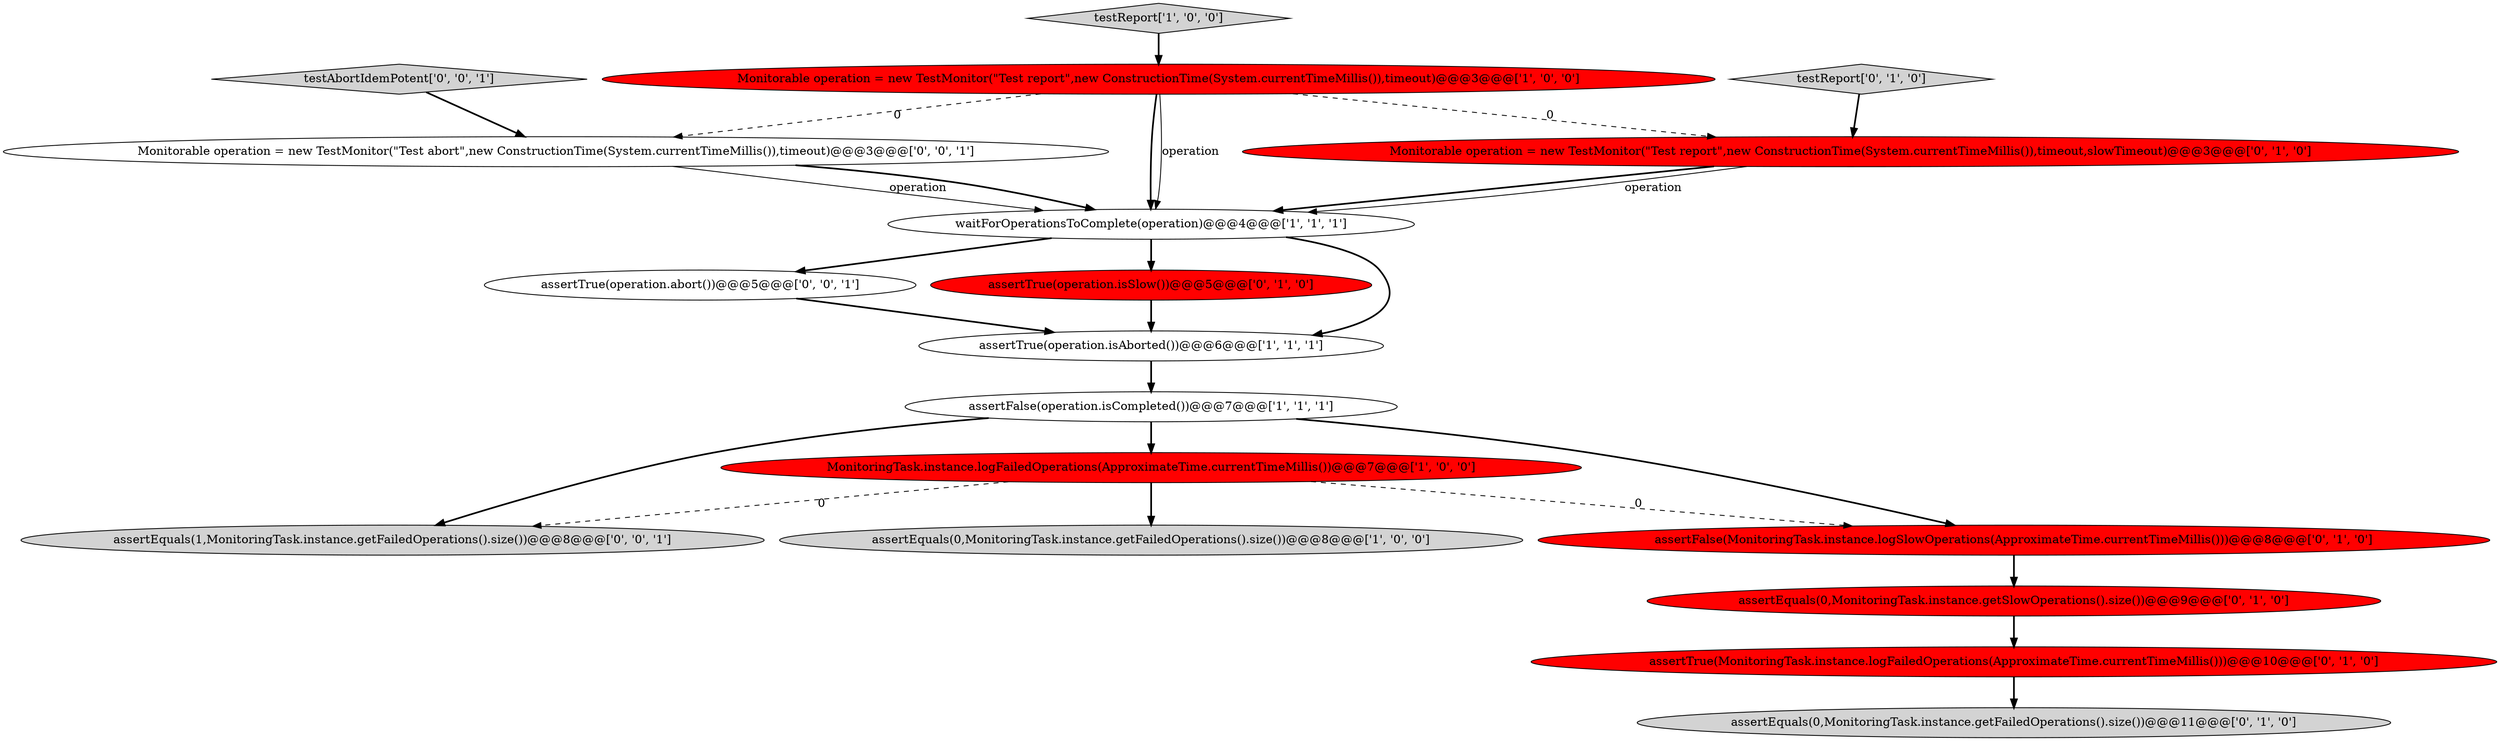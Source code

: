 digraph {
13 [style = filled, label = "assertEquals(0,MonitoringTask.instance.getFailedOperations().size())@@@11@@@['0', '1', '0']", fillcolor = lightgray, shape = ellipse image = "AAA0AAABBB2BBB"];
2 [style = filled, label = "waitForOperationsToComplete(operation)@@@4@@@['1', '1', '1']", fillcolor = white, shape = ellipse image = "AAA0AAABBB1BBB"];
11 [style = filled, label = "Monitorable operation = new TestMonitor(\"Test report\",new ConstructionTime(System.currentTimeMillis()),timeout,slowTimeout)@@@3@@@['0', '1', '0']", fillcolor = red, shape = ellipse image = "AAA1AAABBB2BBB"];
4 [style = filled, label = "Monitorable operation = new TestMonitor(\"Test report\",new ConstructionTime(System.currentTimeMillis()),timeout)@@@3@@@['1', '0', '0']", fillcolor = red, shape = ellipse image = "AAA1AAABBB1BBB"];
17 [style = filled, label = "Monitorable operation = new TestMonitor(\"Test abort\",new ConstructionTime(System.currentTimeMillis()),timeout)@@@3@@@['0', '0', '1']", fillcolor = white, shape = ellipse image = "AAA0AAABBB3BBB"];
9 [style = filled, label = "assertEquals(0,MonitoringTask.instance.getSlowOperations().size())@@@9@@@['0', '1', '0']", fillcolor = red, shape = ellipse image = "AAA1AAABBB2BBB"];
15 [style = filled, label = "assertEquals(1,MonitoringTask.instance.getFailedOperations().size())@@@8@@@['0', '0', '1']", fillcolor = lightgray, shape = ellipse image = "AAA0AAABBB3BBB"];
0 [style = filled, label = "testReport['1', '0', '0']", fillcolor = lightgray, shape = diamond image = "AAA0AAABBB1BBB"];
14 [style = filled, label = "assertTrue(operation.abort())@@@5@@@['0', '0', '1']", fillcolor = white, shape = ellipse image = "AAA0AAABBB3BBB"];
6 [style = filled, label = "assertEquals(0,MonitoringTask.instance.getFailedOperations().size())@@@8@@@['1', '0', '0']", fillcolor = lightgray, shape = ellipse image = "AAA0AAABBB1BBB"];
12 [style = filled, label = "testReport['0', '1', '0']", fillcolor = lightgray, shape = diamond image = "AAA0AAABBB2BBB"];
16 [style = filled, label = "testAbortIdemPotent['0', '0', '1']", fillcolor = lightgray, shape = diamond image = "AAA0AAABBB3BBB"];
3 [style = filled, label = "assertFalse(operation.isCompleted())@@@7@@@['1', '1', '1']", fillcolor = white, shape = ellipse image = "AAA0AAABBB1BBB"];
10 [style = filled, label = "assertTrue(MonitoringTask.instance.logFailedOperations(ApproximateTime.currentTimeMillis()))@@@10@@@['0', '1', '0']", fillcolor = red, shape = ellipse image = "AAA1AAABBB2BBB"];
8 [style = filled, label = "assertTrue(operation.isSlow())@@@5@@@['0', '1', '0']", fillcolor = red, shape = ellipse image = "AAA1AAABBB2BBB"];
5 [style = filled, label = "MonitoringTask.instance.logFailedOperations(ApproximateTime.currentTimeMillis())@@@7@@@['1', '0', '0']", fillcolor = red, shape = ellipse image = "AAA1AAABBB1BBB"];
7 [style = filled, label = "assertFalse(MonitoringTask.instance.logSlowOperations(ApproximateTime.currentTimeMillis()))@@@8@@@['0', '1', '0']", fillcolor = red, shape = ellipse image = "AAA1AAABBB2BBB"];
1 [style = filled, label = "assertTrue(operation.isAborted())@@@6@@@['1', '1', '1']", fillcolor = white, shape = ellipse image = "AAA0AAABBB1BBB"];
4->17 [style = dashed, label="0"];
2->1 [style = bold, label=""];
12->11 [style = bold, label=""];
17->2 [style = solid, label="operation"];
1->3 [style = bold, label=""];
3->15 [style = bold, label=""];
4->2 [style = bold, label=""];
16->17 [style = bold, label=""];
9->10 [style = bold, label=""];
11->2 [style = bold, label=""];
14->1 [style = bold, label=""];
7->9 [style = bold, label=""];
8->1 [style = bold, label=""];
3->5 [style = bold, label=""];
5->6 [style = bold, label=""];
17->2 [style = bold, label=""];
10->13 [style = bold, label=""];
3->7 [style = bold, label=""];
0->4 [style = bold, label=""];
2->14 [style = bold, label=""];
4->11 [style = dashed, label="0"];
5->7 [style = dashed, label="0"];
5->15 [style = dashed, label="0"];
4->2 [style = solid, label="operation"];
11->2 [style = solid, label="operation"];
2->8 [style = bold, label=""];
}
